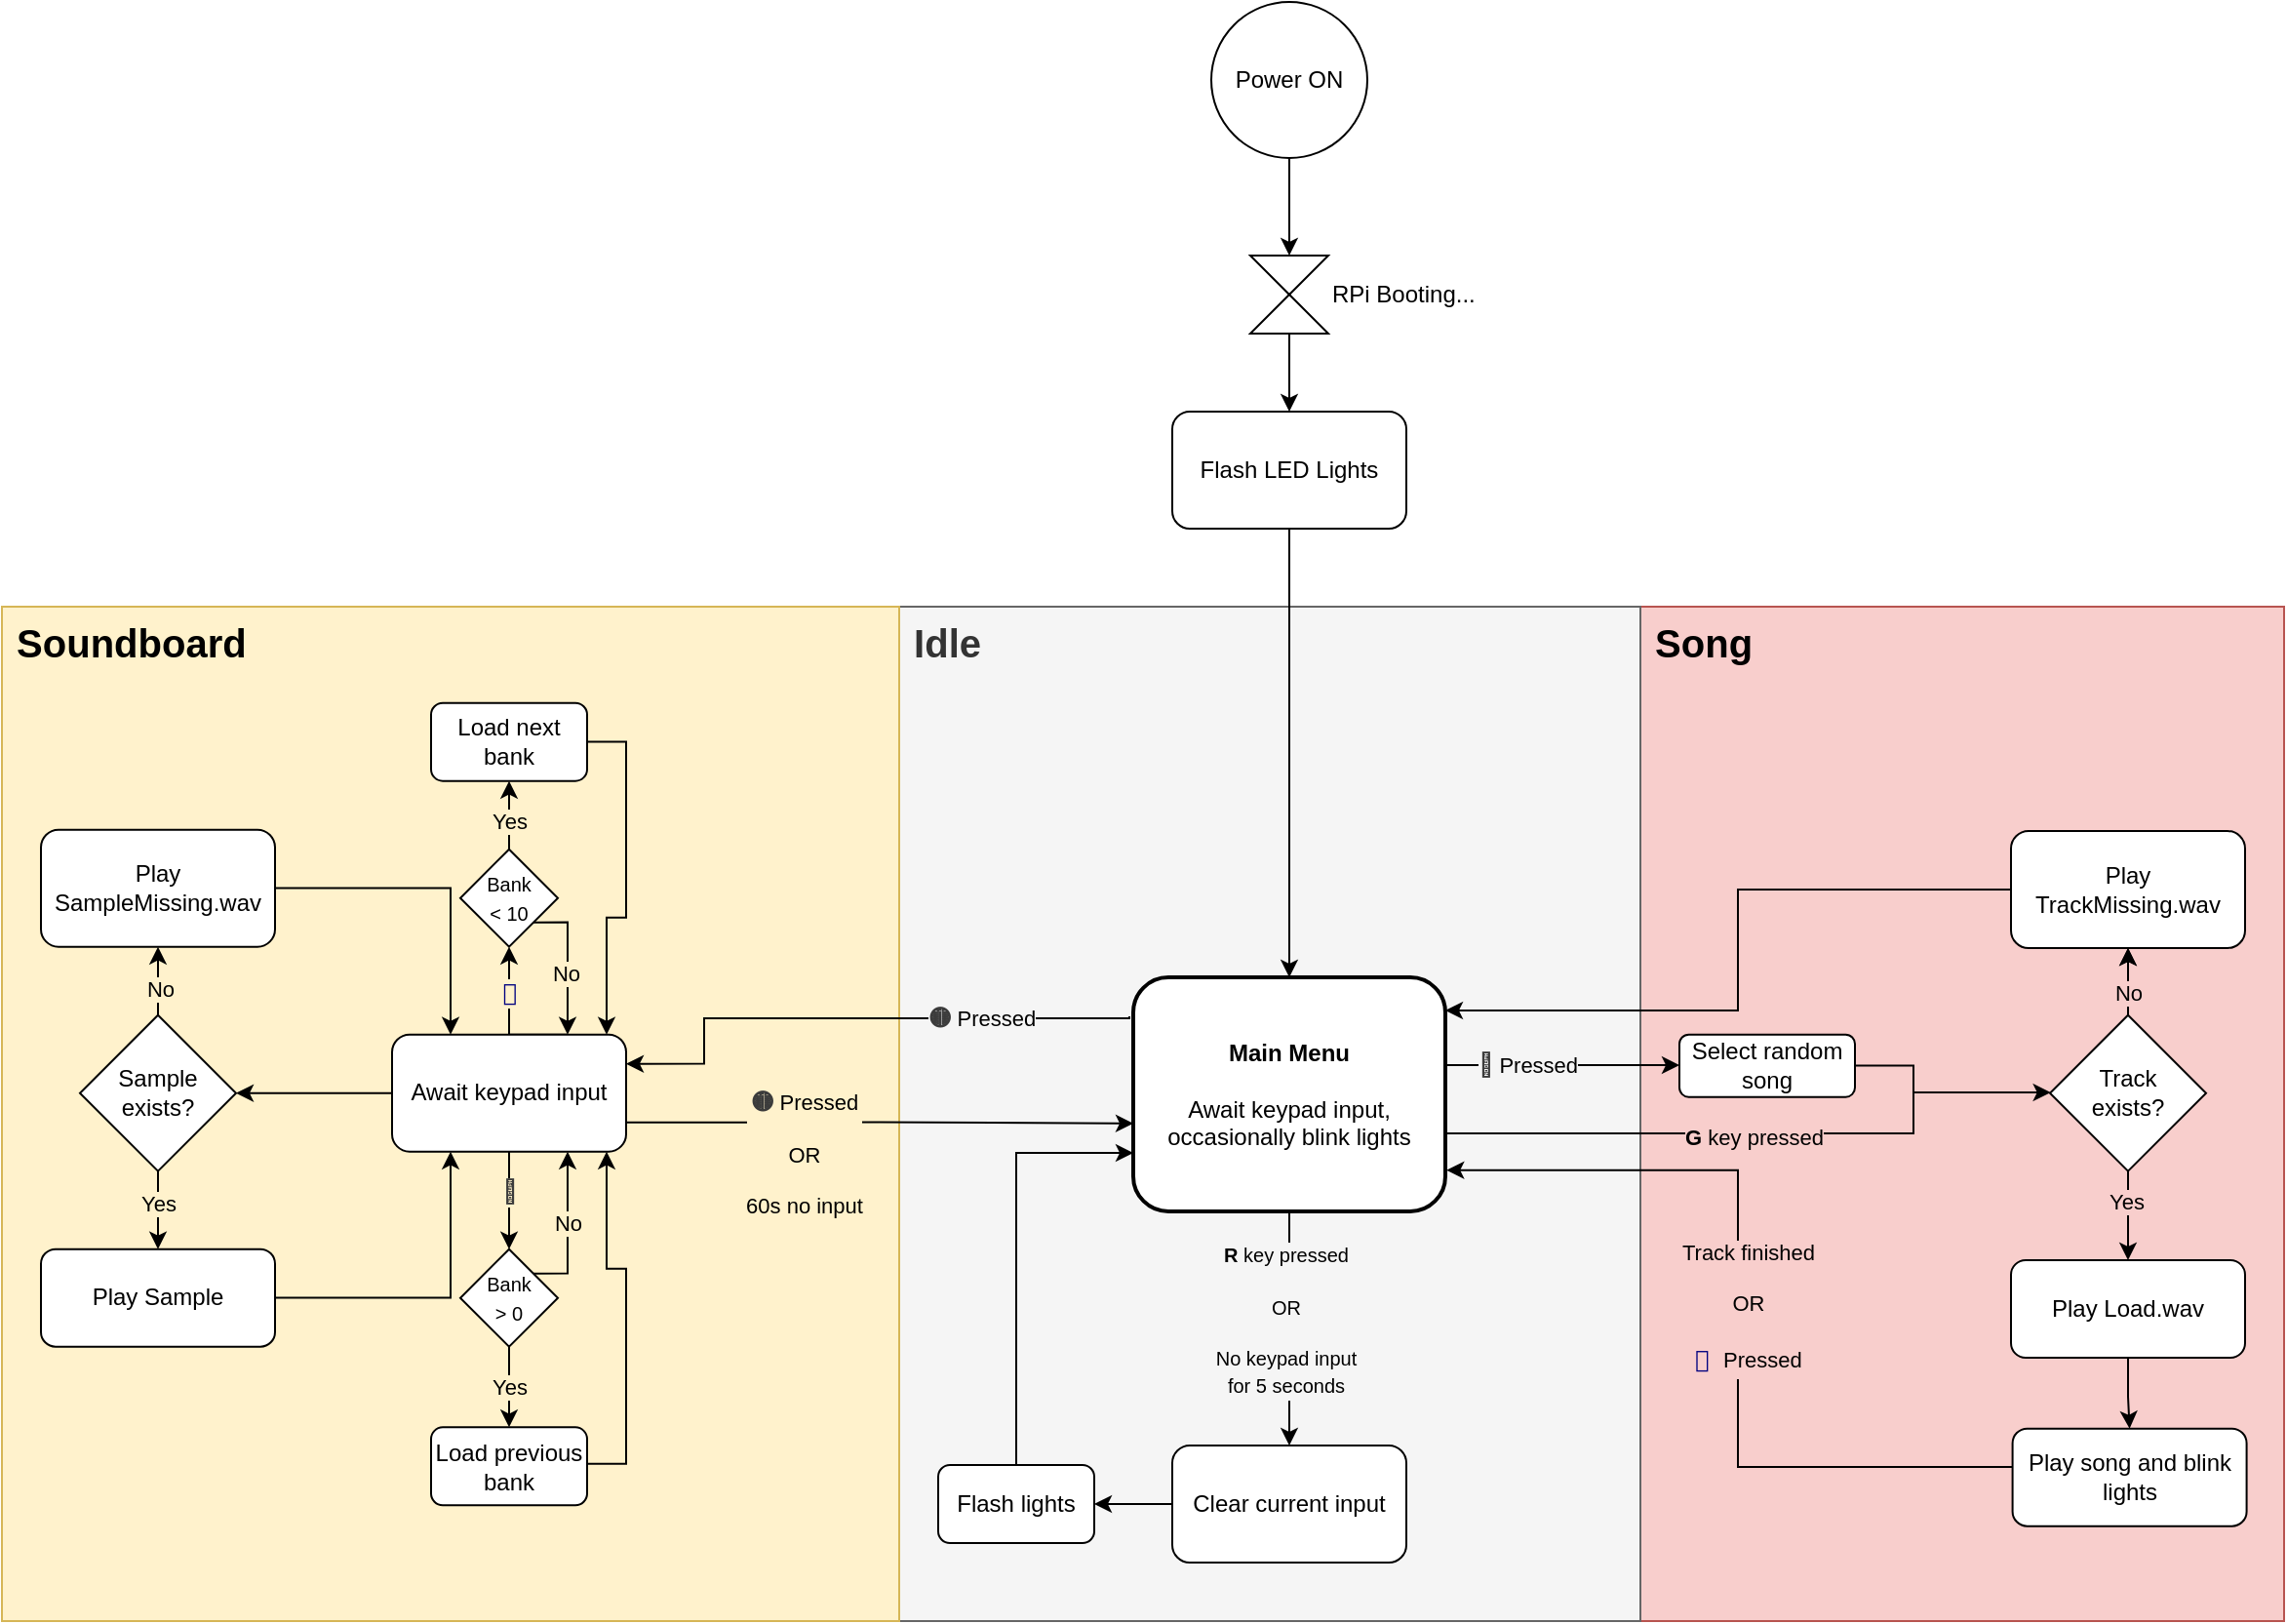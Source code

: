 <mxfile version="26.2.2">
  <diagram name="Page-1" id="W8MKzIHO_7QyPUXCPeFz">
    <mxGraphModel dx="2278" dy="1943" grid="1" gridSize="10" guides="1" tooltips="1" connect="1" arrows="1" fold="1" page="1" pageScale="1" pageWidth="850" pageHeight="1100" math="0" shadow="0">
      <root>
        <mxCell id="0" />
        <mxCell id="1" parent="0" />
        <mxCell id="YZWkK0QSVy-SKpIgM2Q_-93" value="&lt;b style=&quot;font-size: 20px;&quot;&gt;&amp;nbsp;Song&lt;/b&gt;" style="rounded=0;whiteSpace=wrap;html=1;align=left;verticalAlign=top;fillColor=#f8cecc;strokeColor=#b85450;movable=0;resizable=0;rotatable=0;deletable=0;editable=0;locked=1;connectable=0;" parent="1" vertex="1">
          <mxGeometry x="570" y="280" width="330" height="520" as="geometry" />
        </mxCell>
        <mxCell id="YZWkK0QSVy-SKpIgM2Q_-92" value="&lt;b style=&quot;font-size: 20px;&quot;&gt;&amp;nbsp;Idle&lt;/b&gt;" style="rounded=0;whiteSpace=wrap;html=1;align=left;verticalAlign=top;fillColor=#f5f5f5;fontColor=#333333;strokeColor=#666666;movable=0;resizable=0;rotatable=0;deletable=0;editable=0;locked=1;connectable=0;" parent="1" vertex="1">
          <mxGeometry x="190" y="280" width="380" height="520" as="geometry" />
        </mxCell>
        <mxCell id="YZWkK0QSVy-SKpIgM2Q_-91" value="&lt;font style=&quot;font-size: 20px;&quot;&gt;&lt;b style=&quot;&quot;&gt;&amp;nbsp;Soundboard&lt;/b&gt;&lt;/font&gt;" style="rounded=0;whiteSpace=wrap;html=1;align=left;verticalAlign=top;fillColor=#fff2cc;strokeColor=#d6b656;movable=0;resizable=0;rotatable=0;deletable=0;editable=0;locked=1;connectable=0;" parent="1" vertex="1">
          <mxGeometry x="-270" y="280" width="460" height="520" as="geometry" />
        </mxCell>
        <mxCell id="YZWkK0QSVy-SKpIgM2Q_-5" style="edgeStyle=orthogonalEdgeStyle;rounded=0;orthogonalLoop=1;jettySize=auto;html=1;exitX=0.5;exitY=1;exitDx=0;exitDy=0;movable=1;resizable=1;rotatable=1;deletable=1;editable=1;locked=0;connectable=1;" parent="1" source="YZWkK0QSVy-SKpIgM2Q_-1" target="YZWkK0QSVy-SKpIgM2Q_-4" edge="1">
          <mxGeometry relative="1" as="geometry" />
        </mxCell>
        <mxCell id="YZWkK0QSVy-SKpIgM2Q_-1" value="Power ON" style="ellipse;whiteSpace=wrap;html=1;aspect=fixed;movable=1;resizable=1;rotatable=1;deletable=1;editable=1;locked=0;connectable=1;" parent="1" vertex="1">
          <mxGeometry x="350" y="-30" width="80" height="80" as="geometry" />
        </mxCell>
        <mxCell id="YZWkK0QSVy-SKpIgM2Q_-14" style="edgeStyle=orthogonalEdgeStyle;rounded=0;orthogonalLoop=1;jettySize=auto;html=1;exitX=0.5;exitY=1;exitDx=0;exitDy=0;entryX=0.5;entryY=0;entryDx=0;entryDy=0;movable=1;resizable=1;rotatable=1;deletable=1;editable=1;locked=0;connectable=1;" parent="1" source="YZWkK0QSVy-SKpIgM2Q_-2" target="YZWkK0QSVy-SKpIgM2Q_-9" edge="1">
          <mxGeometry relative="1" as="geometry" />
        </mxCell>
        <mxCell id="YZWkK0QSVy-SKpIgM2Q_-20" value="&lt;font style=&quot;font-size: 10px;&quot;&gt;&lt;b&gt;R&lt;/b&gt;&amp;nbsp;key pressed&lt;br&gt;&lt;br&gt;OR&lt;br&gt;&lt;br&gt;No keypad input&lt;/font&gt;&lt;div style=&quot;font-size: 12px;&quot;&gt;&lt;font style=&quot;font-size: 10px;&quot;&gt;for 5 seconds&lt;/font&gt;&lt;/div&gt;" style="edgeLabel;html=1;align=center;verticalAlign=middle;resizable=1;points=[];movable=1;rotatable=1;deletable=1;editable=1;locked=0;connectable=1;labelBackgroundColor=#F5F5F5;" parent="YZWkK0QSVy-SKpIgM2Q_-14" vertex="1" connectable="0">
          <mxGeometry x="-0.066" y="-2" relative="1" as="geometry">
            <mxPoint as="offset" />
          </mxGeometry>
        </mxCell>
        <mxCell id="YZWkK0QSVy-SKpIgM2Q_-27" style="edgeStyle=orthogonalEdgeStyle;rounded=0;orthogonalLoop=1;jettySize=auto;html=1;movable=1;resizable=1;rotatable=1;deletable=1;editable=1;locked=0;connectable=1;" parent="1" source="YZWkK0QSVy-SKpIgM2Q_-2" target="YZWkK0QSVy-SKpIgM2Q_-26" edge="1">
          <mxGeometry relative="1" as="geometry">
            <Array as="points">
              <mxPoint x="710" y="550" />
              <mxPoint x="710" y="529" />
            </Array>
          </mxGeometry>
        </mxCell>
        <mxCell id="YZWkK0QSVy-SKpIgM2Q_-29" value="&lt;b&gt;G&lt;/b&gt;&amp;nbsp;key pressed" style="edgeLabel;html=1;align=center;verticalAlign=middle;resizable=1;points=[];movable=1;rotatable=1;deletable=1;editable=1;locked=0;connectable=1;labelBackgroundColor=#F8CECC;" parent="YZWkK0QSVy-SKpIgM2Q_-27" vertex="1" connectable="0">
          <mxGeometry x="-0.049" y="-2" relative="1" as="geometry">
            <mxPoint as="offset" />
          </mxGeometry>
        </mxCell>
        <mxCell id="YZWkK0QSVy-SKpIgM2Q_-72" style="edgeStyle=orthogonalEdgeStyle;rounded=0;orthogonalLoop=1;jettySize=auto;html=1;entryX=1;entryY=0.25;entryDx=0;entryDy=0;movable=1;resizable=1;rotatable=1;deletable=1;editable=1;locked=0;connectable=1;" parent="1" target="YZWkK0QSVy-SKpIgM2Q_-42" edge="1">
          <mxGeometry relative="1" as="geometry">
            <mxPoint x="308" y="490" as="sourcePoint" />
            <mxPoint x="100" y="490" as="targetPoint" />
            <Array as="points">
              <mxPoint x="308" y="491" />
              <mxPoint x="90" y="491" />
              <mxPoint x="90" y="514" />
            </Array>
          </mxGeometry>
        </mxCell>
        <mxCell id="YZWkK0QSVy-SKpIgM2Q_-74" value="&lt;strong style=&quot;color: rgb(59, 59, 59); font-family: -apple-system, BlinkMacSystemFont, &amp;quot;Segoe WPC&amp;quot;, &amp;quot;Segoe UI&amp;quot;, system-ui, Ubuntu, &amp;quot;Droid Sans&amp;quot;, sans-serif; text-align: start; text-wrap-mode: wrap;&quot;&gt;&lt;font style=&quot;font-size: 12px;&quot;&gt;🟡&amp;nbsp;&lt;/font&gt;&lt;/strong&gt;Pressed" style="edgeLabel;html=1;align=center;verticalAlign=middle;resizable=1;points=[];movable=1;rotatable=1;deletable=1;editable=1;locked=0;connectable=1;labelBackgroundColor=#F5F5F5;" parent="YZWkK0QSVy-SKpIgM2Q_-72" vertex="1" connectable="0">
          <mxGeometry x="-0.21" y="1" relative="1" as="geometry">
            <mxPoint x="34" y="-1" as="offset" />
          </mxGeometry>
        </mxCell>
        <mxCell id="YZWkK0QSVy-SKpIgM2Q_-96" style="edgeStyle=orthogonalEdgeStyle;rounded=0;orthogonalLoop=1;jettySize=auto;html=1;" parent="1" source="YZWkK0QSVy-SKpIgM2Q_-2" target="YZWkK0QSVy-SKpIgM2Q_-94" edge="1">
          <mxGeometry relative="1" as="geometry">
            <Array as="points">
              <mxPoint x="480" y="515" />
              <mxPoint x="480" y="515" />
            </Array>
          </mxGeometry>
        </mxCell>
        <mxCell id="YZWkK0QSVy-SKpIgM2Q_-98" value="&lt;strong style=&quot;forced-color-adjust: none; font-size: 11px; font-style: normal; font-variant-ligatures: normal; font-variant-caps: normal; letter-spacing: normal; orphans: 2; text-indent: 0px; text-transform: none; widows: 2; word-spacing: 0px; -webkit-text-stroke-width: 0px; white-space: normal; text-decoration-thickness: initial; text-decoration-style: initial; text-decoration-color: initial; color: rgb(59, 59, 59); font-family: -apple-system, BlinkMacSystemFont, &amp;quot;Segoe WPC&amp;quot;, &amp;quot;Segoe UI&amp;quot;, system-ui, Ubuntu, &amp;quot;Droid Sans&amp;quot;, sans-serif; text-align: start;&quot;&gt;&lt;font style=&quot;forced-color-adjust: none; font-size: 12px;&quot;&gt;&lt;strong style=&quot;&quot;&gt;🔵&lt;/strong&gt;&amp;nbsp;&lt;/font&gt;&lt;/strong&gt;&lt;span style=&quot;color: rgb(0, 0, 0); font-family: Helvetica; font-size: 11px; font-style: normal; font-variant-ligatures: normal; font-variant-caps: normal; font-weight: 400; letter-spacing: normal; orphans: 2; text-align: center; text-indent: 0px; text-transform: none; widows: 2; word-spacing: 0px; -webkit-text-stroke-width: 0px; white-space: nowrap; text-decoration-thickness: initial; text-decoration-style: initial; text-decoration-color: initial; float: none; display: inline !important;&quot;&gt;Pressed&lt;/span&gt;" style="edgeLabel;html=1;align=center;verticalAlign=middle;resizable=0;points=[];labelBackgroundColor=#F5F5F5;" parent="YZWkK0QSVy-SKpIgM2Q_-96" vertex="1" connectable="0">
          <mxGeometry x="0.086" y="1" relative="1" as="geometry">
            <mxPoint x="-23" y="1" as="offset" />
          </mxGeometry>
        </mxCell>
        <mxCell id="YZWkK0QSVy-SKpIgM2Q_-2" value="&lt;b&gt;Main Menu&lt;br&gt;&lt;/b&gt;&lt;br&gt;Await keypad input,&lt;div&gt;occasionally blink lights&lt;/div&gt;" style="rounded=1;whiteSpace=wrap;html=1;movable=1;resizable=1;rotatable=1;deletable=1;editable=1;locked=0;connectable=1;strokeWidth=2;" parent="1" vertex="1">
          <mxGeometry x="310" y="470" width="160" height="120" as="geometry" />
        </mxCell>
        <mxCell id="YZWkK0QSVy-SKpIgM2Q_-7" style="edgeStyle=orthogonalEdgeStyle;rounded=0;orthogonalLoop=1;jettySize=auto;html=1;movable=1;resizable=1;rotatable=1;deletable=1;editable=1;locked=0;connectable=1;" parent="1" source="YZWkK0QSVy-SKpIgM2Q_-4" target="YZWkK0QSVy-SKpIgM2Q_-6" edge="1">
          <mxGeometry relative="1" as="geometry" />
        </mxCell>
        <mxCell id="YZWkK0QSVy-SKpIgM2Q_-4" value="" style="shape=collate;html=1;movable=1;resizable=1;rotatable=1;deletable=1;editable=1;locked=0;connectable=1;" parent="1" vertex="1">
          <mxGeometry x="370" y="100" width="40" height="40" as="geometry" />
        </mxCell>
        <mxCell id="YZWkK0QSVy-SKpIgM2Q_-8" style="edgeStyle=orthogonalEdgeStyle;rounded=0;orthogonalLoop=1;jettySize=auto;html=1;movable=1;resizable=1;rotatable=1;deletable=1;editable=1;locked=0;connectable=1;" parent="1" source="YZWkK0QSVy-SKpIgM2Q_-6" target="YZWkK0QSVy-SKpIgM2Q_-2" edge="1">
          <mxGeometry relative="1" as="geometry" />
        </mxCell>
        <mxCell id="YZWkK0QSVy-SKpIgM2Q_-6" value="Flash LED Lights" style="rounded=1;whiteSpace=wrap;html=1;movable=1;resizable=1;rotatable=1;deletable=1;editable=1;locked=0;connectable=1;" parent="1" vertex="1">
          <mxGeometry x="330" y="180" width="120" height="60" as="geometry" />
        </mxCell>
        <mxCell id="YZWkK0QSVy-SKpIgM2Q_-23" style="edgeStyle=orthogonalEdgeStyle;rounded=0;orthogonalLoop=1;jettySize=auto;html=1;movable=1;resizable=1;rotatable=1;deletable=1;editable=1;locked=0;connectable=1;" parent="1" source="YZWkK0QSVy-SKpIgM2Q_-9" target="YZWkK0QSVy-SKpIgM2Q_-22" edge="1">
          <mxGeometry relative="1" as="geometry" />
        </mxCell>
        <mxCell id="YZWkK0QSVy-SKpIgM2Q_-9" value="Clear current input" style="rounded=1;whiteSpace=wrap;html=1;movable=1;resizable=1;rotatable=1;deletable=1;editable=1;locked=0;connectable=1;" parent="1" vertex="1">
          <mxGeometry x="330" y="710" width="120" height="60" as="geometry" />
        </mxCell>
        <mxCell id="YZWkK0QSVy-SKpIgM2Q_-24" style="edgeStyle=orthogonalEdgeStyle;rounded=0;orthogonalLoop=1;jettySize=auto;html=1;entryX=0;entryY=0.75;entryDx=0;entryDy=0;exitX=0.5;exitY=0;exitDx=0;exitDy=0;curved=0;movable=1;resizable=1;rotatable=1;deletable=1;editable=1;locked=0;connectable=1;" parent="1" source="YZWkK0QSVy-SKpIgM2Q_-22" target="YZWkK0QSVy-SKpIgM2Q_-2" edge="1">
          <mxGeometry relative="1" as="geometry">
            <Array as="points">
              <mxPoint x="250" y="560" />
            </Array>
          </mxGeometry>
        </mxCell>
        <mxCell id="YZWkK0QSVy-SKpIgM2Q_-22" value="Flash lights" style="rounded=1;whiteSpace=wrap;html=1;movable=1;resizable=1;rotatable=1;deletable=1;editable=1;locked=0;connectable=1;" parent="1" vertex="1">
          <mxGeometry x="210" y="720" width="80" height="40" as="geometry" />
        </mxCell>
        <mxCell id="YZWkK0QSVy-SKpIgM2Q_-30" style="edgeStyle=orthogonalEdgeStyle;rounded=0;orthogonalLoop=1;jettySize=auto;html=1;entryX=0.5;entryY=1;entryDx=0;entryDy=0;movable=1;resizable=1;rotatable=1;deletable=1;editable=1;locked=0;connectable=1;" parent="1" source="YZWkK0QSVy-SKpIgM2Q_-26" target="YZWkK0QSVy-SKpIgM2Q_-28" edge="1">
          <mxGeometry relative="1" as="geometry" />
        </mxCell>
        <mxCell id="YZWkK0QSVy-SKpIgM2Q_-33" style="edgeStyle=orthogonalEdgeStyle;rounded=0;orthogonalLoop=1;jettySize=auto;html=1;exitX=0.5;exitY=1;exitDx=0;exitDy=0;movable=1;resizable=1;rotatable=1;deletable=1;editable=1;locked=0;connectable=1;" parent="1" source="YZWkK0QSVy-SKpIgM2Q_-26" target="YZWkK0QSVy-SKpIgM2Q_-32" edge="1">
          <mxGeometry relative="1" as="geometry" />
        </mxCell>
        <mxCell id="YZWkK0QSVy-SKpIgM2Q_-35" value="Yes" style="edgeLabel;html=1;align=center;verticalAlign=middle;resizable=1;points=[];movable=1;rotatable=1;deletable=1;editable=1;locked=0;connectable=1;labelBackgroundColor=#F8CECC;" parent="YZWkK0QSVy-SKpIgM2Q_-33" vertex="1" connectable="0">
          <mxGeometry x="-0.617" relative="1" as="geometry">
            <mxPoint x="-1" y="7" as="offset" />
          </mxGeometry>
        </mxCell>
        <mxCell id="YZWkK0QSVy-SKpIgM2Q_-41" value="" style="edgeStyle=orthogonalEdgeStyle;rounded=0;orthogonalLoop=1;jettySize=auto;html=1;movable=1;resizable=1;rotatable=1;deletable=1;editable=1;locked=0;connectable=1;" parent="1" source="YZWkK0QSVy-SKpIgM2Q_-26" target="YZWkK0QSVy-SKpIgM2Q_-28" edge="1">
          <mxGeometry relative="1" as="geometry">
            <Array as="points">
              <mxPoint x="820" y="485" />
              <mxPoint x="820" y="485" />
            </Array>
          </mxGeometry>
        </mxCell>
        <mxCell id="YZWkK0QSVy-SKpIgM2Q_-88" value="No" style="edgeLabel;html=1;align=center;verticalAlign=middle;resizable=1;points=[];movable=1;rotatable=1;deletable=1;editable=1;locked=0;connectable=1;labelBackgroundColor=#F8CECC;" parent="YZWkK0QSVy-SKpIgM2Q_-41" vertex="1" connectable="0">
          <mxGeometry x="-0.29" relative="1" as="geometry">
            <mxPoint as="offset" />
          </mxGeometry>
        </mxCell>
        <mxCell id="YZWkK0QSVy-SKpIgM2Q_-26" value="Track&lt;br&gt;exists?" style="rhombus;whiteSpace=wrap;html=1;movable=1;resizable=1;rotatable=1;deletable=1;editable=1;locked=0;connectable=1;" parent="1" vertex="1">
          <mxGeometry x="780" y="489.34" width="80" height="80" as="geometry" />
        </mxCell>
        <mxCell id="YZWkK0QSVy-SKpIgM2Q_-31" style="edgeStyle=orthogonalEdgeStyle;rounded=0;orthogonalLoop=1;jettySize=auto;html=1;exitX=0;exitY=0.5;exitDx=0;exitDy=0;movable=1;resizable=1;rotatable=1;deletable=1;editable=1;locked=0;connectable=1;entryX=1;entryY=0.138;entryDx=0;entryDy=0;entryPerimeter=0;" parent="1" source="YZWkK0QSVy-SKpIgM2Q_-28" target="YZWkK0QSVy-SKpIgM2Q_-2" edge="1">
          <mxGeometry relative="1" as="geometry">
            <Array as="points">
              <mxPoint x="620" y="425" />
              <mxPoint x="620" y="487" />
              <mxPoint x="470" y="487" />
            </Array>
          </mxGeometry>
        </mxCell>
        <mxCell id="YZWkK0QSVy-SKpIgM2Q_-28" value="Play TrackMissing.wav" style="rounded=1;whiteSpace=wrap;html=1;movable=1;resizable=1;rotatable=1;deletable=1;editable=1;locked=0;connectable=1;" parent="1" vertex="1">
          <mxGeometry x="760" y="395" width="120" height="60" as="geometry" />
        </mxCell>
        <mxCell id="YZWkK0QSVy-SKpIgM2Q_-38" style="edgeStyle=orthogonalEdgeStyle;rounded=0;orthogonalLoop=1;jettySize=auto;html=1;movable=1;resizable=1;rotatable=1;deletable=1;editable=1;locked=0;connectable=1;" parent="1" source="YZWkK0QSVy-SKpIgM2Q_-32" target="YZWkK0QSVy-SKpIgM2Q_-37" edge="1">
          <mxGeometry relative="1" as="geometry" />
        </mxCell>
        <mxCell id="YZWkK0QSVy-SKpIgM2Q_-32" value="Play Load.wav" style="rounded=1;whiteSpace=wrap;html=1;movable=1;resizable=1;rotatable=1;deletable=1;editable=1;locked=0;connectable=1;" parent="1" vertex="1">
          <mxGeometry x="760" y="615" width="120" height="50" as="geometry" />
        </mxCell>
        <mxCell id="YZWkK0QSVy-SKpIgM2Q_-37" value="Play song and blink lights" style="rounded=1;whiteSpace=wrap;html=1;movable=1;resizable=1;rotatable=1;deletable=1;editable=1;locked=0;connectable=1;" parent="1" vertex="1">
          <mxGeometry x="760.8" y="701.32" width="120" height="50" as="geometry" />
        </mxCell>
        <mxCell id="YZWkK0QSVy-SKpIgM2Q_-39" style="edgeStyle=orthogonalEdgeStyle;rounded=0;orthogonalLoop=1;jettySize=auto;html=1;entryX=1.004;entryY=0.824;entryDx=0;entryDy=0;entryPerimeter=0;movable=1;resizable=1;rotatable=1;deletable=1;editable=1;locked=0;connectable=1;" parent="1" source="YZWkK0QSVy-SKpIgM2Q_-37" target="YZWkK0QSVy-SKpIgM2Q_-2" edge="1">
          <mxGeometry relative="1" as="geometry">
            <mxPoint x="470.0" y="550.0" as="targetPoint" />
            <Array as="points">
              <mxPoint x="620" y="721" />
              <mxPoint x="620" y="569" />
            </Array>
          </mxGeometry>
        </mxCell>
        <mxCell id="YZWkK0QSVy-SKpIgM2Q_-40" value="Track finished&lt;br&gt;&lt;br&gt;OR&lt;br&gt;&lt;br&gt;&lt;div style=&quot;color: rgb(59, 59, 59); font-family: &amp;quot;Droid Sans Mono&amp;quot;, &amp;quot;monospace&amp;quot;, monospace; line-height: 19px; white-space-collapse: preserve;&quot;&gt;&lt;span style=&quot;color: rgb(0, 0, 128); font-weight: bold;&quot;&gt;&lt;font style=&quot;font-size: 12px;&quot;&gt;🔴 &lt;/font&gt;&lt;/span&gt;&lt;span style=&quot;font-size: 11px; color: light-dark(rgb(0, 0, 0), rgb(255, 255, 255)); font-family: Helvetica; white-space-collapse: collapse;&quot;&gt;Pressed&lt;/span&gt;&lt;/div&gt;" style="edgeLabel;html=1;align=center;verticalAlign=middle;resizable=1;points=[];labelBackgroundColor=#F8CECC;movable=1;rotatable=1;deletable=1;editable=1;locked=0;connectable=1;" parent="YZWkK0QSVy-SKpIgM2Q_-39" vertex="1" connectable="0">
          <mxGeometry x="-0.541" y="1" relative="1" as="geometry">
            <mxPoint x="-35" y="-82" as="offset" />
          </mxGeometry>
        </mxCell>
        <mxCell id="YZWkK0QSVy-SKpIgM2Q_-50" style="edgeStyle=orthogonalEdgeStyle;rounded=0;orthogonalLoop=1;jettySize=auto;html=1;exitX=0;exitY=0.5;exitDx=0;exitDy=0;movable=1;resizable=1;rotatable=1;deletable=1;editable=1;locked=0;connectable=1;" parent="1" source="YZWkK0QSVy-SKpIgM2Q_-42" target="YZWkK0QSVy-SKpIgM2Q_-47" edge="1">
          <mxGeometry relative="1" as="geometry" />
        </mxCell>
        <mxCell id="YZWkK0QSVy-SKpIgM2Q_-61" style="edgeStyle=orthogonalEdgeStyle;rounded=0;orthogonalLoop=1;jettySize=auto;html=1;exitX=0.75;exitY=0;exitDx=0;exitDy=0;entryX=0.5;entryY=1;entryDx=0;entryDy=0;movable=1;resizable=1;rotatable=1;deletable=1;editable=1;locked=0;connectable=1;" parent="1" source="YZWkK0QSVy-SKpIgM2Q_-42" target="YZWkK0QSVy-SKpIgM2Q_-57" edge="1">
          <mxGeometry relative="1" as="geometry">
            <Array as="points">
              <mxPoint x="-10" y="499.34" />
            </Array>
          </mxGeometry>
        </mxCell>
        <mxCell id="YZWkK0QSVy-SKpIgM2Q_-77" value="&lt;span style=&quot;color: rgb(0, 0, 128); font-family: &amp;quot;Droid Sans Mono&amp;quot;, &amp;quot;monospace&amp;quot;, monospace; font-size: 12px; font-weight: 700; white-space-collapse: preserve;&quot;&gt;🔴&lt;/span&gt;" style="edgeLabel;html=1;align=center;verticalAlign=middle;resizable=1;points=[];movable=1;rotatable=1;deletable=1;editable=1;locked=0;connectable=1;labelBackgroundColor=#FFF2CC;" parent="YZWkK0QSVy-SKpIgM2Q_-61" vertex="1" connectable="0">
          <mxGeometry x="0.373" relative="1" as="geometry">
            <mxPoint as="offset" />
          </mxGeometry>
        </mxCell>
        <mxCell id="YZWkK0QSVy-SKpIgM2Q_-66" style="edgeStyle=orthogonalEdgeStyle;rounded=0;orthogonalLoop=1;jettySize=auto;html=1;movable=1;resizable=1;rotatable=1;deletable=1;editable=1;locked=0;connectable=1;" parent="1" source="YZWkK0QSVy-SKpIgM2Q_-42" target="YZWkK0QSVy-SKpIgM2Q_-65" edge="1">
          <mxGeometry relative="1" as="geometry" />
        </mxCell>
        <mxCell id="YZWkK0QSVy-SKpIgM2Q_-78" value="&lt;strong style=&quot;color: rgb(59, 59, 59); font-family: -apple-system, BlinkMacSystemFont, &amp;quot;Segoe WPC&amp;quot;, &amp;quot;Segoe UI&amp;quot;, system-ui, Ubuntu, &amp;quot;Droid Sans&amp;quot;, sans-serif; text-align: start; text-wrap-mode: wrap;&quot;&gt;&lt;font style=&quot;font-size: 12px;&quot;&gt;🔵&lt;/font&gt;&lt;/strong&gt;" style="edgeLabel;html=1;align=center;verticalAlign=middle;resizable=1;points=[];movable=1;rotatable=1;deletable=1;editable=1;locked=0;connectable=1;labelBackgroundColor=#FFF2CC;" parent="YZWkK0QSVy-SKpIgM2Q_-66" vertex="1" connectable="0">
          <mxGeometry x="-0.488" y="-1" relative="1" as="geometry">
            <mxPoint x="1" y="7" as="offset" />
          </mxGeometry>
        </mxCell>
        <mxCell id="YZWkK0QSVy-SKpIgM2Q_-42" value="Await keypad input" style="rounded=1;whiteSpace=wrap;html=1;movable=1;resizable=1;rotatable=1;deletable=1;editable=1;locked=0;connectable=1;" parent="1" vertex="1">
          <mxGeometry x="-70" y="499.34" width="120" height="60" as="geometry" />
        </mxCell>
        <mxCell id="YZWkK0QSVy-SKpIgM2Q_-53" style="edgeStyle=orthogonalEdgeStyle;rounded=0;orthogonalLoop=1;jettySize=auto;html=1;movable=1;resizable=1;rotatable=1;deletable=1;editable=1;locked=0;connectable=1;" parent="1" source="YZWkK0QSVy-SKpIgM2Q_-47" target="YZWkK0QSVy-SKpIgM2Q_-48" edge="1">
          <mxGeometry relative="1" as="geometry" />
        </mxCell>
        <mxCell id="YZWkK0QSVy-SKpIgM2Q_-86" value="&lt;span&gt;No&lt;/span&gt;" style="edgeLabel;html=1;align=center;verticalAlign=middle;resizable=1;points=[];movable=1;rotatable=1;deletable=1;editable=1;locked=0;connectable=1;labelBackgroundColor=#FFF2CC;" parent="YZWkK0QSVy-SKpIgM2Q_-53" vertex="1" connectable="0">
          <mxGeometry x="-0.407" y="-1" relative="1" as="geometry">
            <mxPoint as="offset" />
          </mxGeometry>
        </mxCell>
        <mxCell id="YZWkK0QSVy-SKpIgM2Q_-54" style="edgeStyle=orthogonalEdgeStyle;rounded=0;orthogonalLoop=1;jettySize=auto;html=1;movable=1;resizable=1;rotatable=1;deletable=1;editable=1;locked=0;connectable=1;" parent="1" source="YZWkK0QSVy-SKpIgM2Q_-47" target="YZWkK0QSVy-SKpIgM2Q_-49" edge="1">
          <mxGeometry relative="1" as="geometry" />
        </mxCell>
        <mxCell id="YZWkK0QSVy-SKpIgM2Q_-87" value="Yes" style="edgeLabel;html=1;align=center;verticalAlign=middle;resizable=1;points=[];movable=1;rotatable=1;deletable=1;editable=1;locked=0;connectable=1;labelBackgroundColor=#FFF2CC;" parent="YZWkK0QSVy-SKpIgM2Q_-54" vertex="1" connectable="0">
          <mxGeometry x="-0.2" relative="1" as="geometry">
            <mxPoint as="offset" />
          </mxGeometry>
        </mxCell>
        <mxCell id="YZWkK0QSVy-SKpIgM2Q_-47" value="Sample&lt;br&gt;exists?" style="rhombus;whiteSpace=wrap;html=1;movable=1;resizable=1;rotatable=1;deletable=1;editable=1;locked=0;connectable=1;" parent="1" vertex="1">
          <mxGeometry x="-230" y="489.34" width="80" height="80" as="geometry" />
        </mxCell>
        <mxCell id="YZWkK0QSVy-SKpIgM2Q_-52" style="edgeStyle=orthogonalEdgeStyle;rounded=0;orthogonalLoop=1;jettySize=auto;html=1;movable=1;resizable=1;rotatable=1;deletable=1;editable=1;locked=0;connectable=1;" parent="1" source="YZWkK0QSVy-SKpIgM2Q_-48" target="YZWkK0QSVy-SKpIgM2Q_-42" edge="1">
          <mxGeometry relative="1" as="geometry">
            <Array as="points">
              <mxPoint x="-40" y="424.34" />
            </Array>
          </mxGeometry>
        </mxCell>
        <mxCell id="YZWkK0QSVy-SKpIgM2Q_-48" value="Play SampleMissing.wav" style="rounded=1;whiteSpace=wrap;html=1;movable=1;resizable=1;rotatable=1;deletable=1;editable=1;locked=0;connectable=1;" parent="1" vertex="1">
          <mxGeometry x="-250" y="394.34" width="120" height="60" as="geometry" />
        </mxCell>
        <mxCell id="YZWkK0QSVy-SKpIgM2Q_-55" style="edgeStyle=orthogonalEdgeStyle;rounded=0;orthogonalLoop=1;jettySize=auto;html=1;movable=1;resizable=1;rotatable=1;deletable=1;editable=1;locked=0;connectable=1;" parent="1" source="YZWkK0QSVy-SKpIgM2Q_-49" target="YZWkK0QSVy-SKpIgM2Q_-42" edge="1">
          <mxGeometry relative="1" as="geometry">
            <Array as="points">
              <mxPoint x="-40" y="634.34" />
            </Array>
          </mxGeometry>
        </mxCell>
        <mxCell id="YZWkK0QSVy-SKpIgM2Q_-49" value="Play Sample" style="rounded=1;whiteSpace=wrap;html=1;movable=1;resizable=1;rotatable=1;deletable=1;editable=1;locked=0;connectable=1;" parent="1" vertex="1">
          <mxGeometry x="-250" y="609.34" width="120" height="50" as="geometry" />
        </mxCell>
        <mxCell id="YZWkK0QSVy-SKpIgM2Q_-64" style="edgeStyle=orthogonalEdgeStyle;rounded=0;orthogonalLoop=1;jettySize=auto;html=1;movable=1;resizable=1;rotatable=1;deletable=1;editable=1;locked=0;connectable=1;" parent="1" source="YZWkK0QSVy-SKpIgM2Q_-56" edge="1">
          <mxGeometry relative="1" as="geometry">
            <mxPoint x="40" y="499.34" as="targetPoint" />
            <Array as="points">
              <mxPoint x="50" y="349.34" />
              <mxPoint x="50" y="439.34" />
              <mxPoint x="40" y="439.34" />
            </Array>
          </mxGeometry>
        </mxCell>
        <mxCell id="YZWkK0QSVy-SKpIgM2Q_-56" value="Load next bank" style="rounded=1;whiteSpace=wrap;html=1;movable=1;resizable=1;rotatable=1;deletable=1;editable=1;locked=0;connectable=1;" parent="1" vertex="1">
          <mxGeometry x="-50" y="329.34" width="80" height="40" as="geometry" />
        </mxCell>
        <mxCell id="YZWkK0QSVy-SKpIgM2Q_-63" style="edgeStyle=orthogonalEdgeStyle;rounded=0;orthogonalLoop=1;jettySize=auto;html=1;movable=1;resizable=1;rotatable=1;deletable=1;editable=1;locked=0;connectable=1;" parent="1" source="YZWkK0QSVy-SKpIgM2Q_-57" target="YZWkK0QSVy-SKpIgM2Q_-56" edge="1">
          <mxGeometry relative="1" as="geometry" />
        </mxCell>
        <mxCell id="YZWkK0QSVy-SKpIgM2Q_-85" value="Yes" style="edgeLabel;html=1;align=center;verticalAlign=middle;resizable=1;points=[];movable=1;rotatable=1;deletable=1;editable=1;locked=0;connectable=1;labelBackgroundColor=#FFF2CC;" parent="YZWkK0QSVy-SKpIgM2Q_-63" vertex="1" connectable="0">
          <mxGeometry x="0.111" relative="1" as="geometry">
            <mxPoint as="offset" />
          </mxGeometry>
        </mxCell>
        <mxCell id="YZWkK0QSVy-SKpIgM2Q_-57" value="&lt;font style=&quot;font-size: 10px;&quot;&gt;Bank &lt;br&gt;&amp;lt; 10&lt;/font&gt;" style="rhombus;whiteSpace=wrap;html=1;movable=1;resizable=1;rotatable=1;deletable=1;editable=1;locked=0;connectable=1;" parent="1" vertex="1">
          <mxGeometry x="-35" y="404.34" width="50" height="50" as="geometry" />
        </mxCell>
        <mxCell id="YZWkK0QSVy-SKpIgM2Q_-62" style="edgeStyle=orthogonalEdgeStyle;rounded=0;orthogonalLoop=1;jettySize=auto;html=1;exitX=1;exitY=1;exitDx=0;exitDy=0;movable=1;resizable=1;rotatable=1;deletable=1;editable=1;locked=0;connectable=1;" parent="1" source="YZWkK0QSVy-SKpIgM2Q_-57" edge="1">
          <mxGeometry relative="1" as="geometry">
            <mxPoint x="20" y="499.34" as="targetPoint" />
            <Array as="points">
              <mxPoint x="20" y="442.34" />
            </Array>
          </mxGeometry>
        </mxCell>
        <mxCell id="YZWkK0QSVy-SKpIgM2Q_-83" value="No" style="edgeLabel;html=1;align=center;verticalAlign=middle;resizable=1;points=[];movable=1;rotatable=1;deletable=1;editable=1;locked=0;connectable=1;labelBackgroundColor=#FFF2CC;" parent="YZWkK0QSVy-SKpIgM2Q_-62" vertex="1" connectable="0">
          <mxGeometry x="0.145" y="-1" relative="1" as="geometry">
            <mxPoint as="offset" />
          </mxGeometry>
        </mxCell>
        <mxCell id="YZWkK0QSVy-SKpIgM2Q_-68" style="edgeStyle=orthogonalEdgeStyle;rounded=0;orthogonalLoop=1;jettySize=auto;html=1;movable=1;resizable=1;rotatable=1;deletable=1;editable=1;locked=0;connectable=1;" parent="1" source="YZWkK0QSVy-SKpIgM2Q_-65" target="YZWkK0QSVy-SKpIgM2Q_-67" edge="1">
          <mxGeometry relative="1" as="geometry" />
        </mxCell>
        <mxCell id="YZWkK0QSVy-SKpIgM2Q_-84" value="Yes" style="edgeLabel;html=1;align=center;verticalAlign=middle;resizable=1;points=[];movable=1;rotatable=1;deletable=1;editable=1;locked=0;connectable=1;labelBackgroundColor=#FFF2CC;" parent="YZWkK0QSVy-SKpIgM2Q_-68" vertex="1" connectable="0">
          <mxGeometry x="-0.527" relative="1" as="geometry">
            <mxPoint y="10" as="offset" />
          </mxGeometry>
        </mxCell>
        <mxCell id="YZWkK0QSVy-SKpIgM2Q_-81" style="edgeStyle=orthogonalEdgeStyle;rounded=0;orthogonalLoop=1;jettySize=auto;html=1;exitX=1;exitY=0;exitDx=0;exitDy=0;entryX=0.75;entryY=1;entryDx=0;entryDy=0;movable=1;resizable=1;rotatable=1;deletable=1;editable=1;locked=0;connectable=1;" parent="1" source="YZWkK0QSVy-SKpIgM2Q_-65" target="YZWkK0QSVy-SKpIgM2Q_-42" edge="1">
          <mxGeometry relative="1" as="geometry">
            <Array as="points">
              <mxPoint x="20" y="622.34" />
            </Array>
          </mxGeometry>
        </mxCell>
        <mxCell id="YZWkK0QSVy-SKpIgM2Q_-82" value="No" style="edgeLabel;html=1;align=center;verticalAlign=middle;resizable=1;points=[];movable=1;rotatable=1;deletable=1;editable=1;locked=0;connectable=1;labelBackgroundColor=#FFF2CC;" parent="YZWkK0QSVy-SKpIgM2Q_-81" vertex="1" connectable="0">
          <mxGeometry x="0.095" relative="1" as="geometry">
            <mxPoint as="offset" />
          </mxGeometry>
        </mxCell>
        <mxCell id="YZWkK0QSVy-SKpIgM2Q_-65" value="&lt;font style=&quot;font-size: 10px;&quot;&gt;Bank &lt;br&gt;&amp;gt; 0&lt;/font&gt;" style="rhombus;whiteSpace=wrap;html=1;movable=1;resizable=1;rotatable=1;deletable=1;editable=1;locked=0;connectable=1;" parent="1" vertex="1">
          <mxGeometry x="-35" y="609.34" width="50" height="50" as="geometry" />
        </mxCell>
        <mxCell id="YZWkK0QSVy-SKpIgM2Q_-69" style="edgeStyle=orthogonalEdgeStyle;rounded=0;orthogonalLoop=1;jettySize=auto;html=1;movable=1;resizable=1;rotatable=1;deletable=1;editable=1;locked=0;connectable=1;" parent="1" source="YZWkK0QSVy-SKpIgM2Q_-67" edge="1">
          <mxGeometry relative="1" as="geometry">
            <mxPoint x="40" y="559.34" as="targetPoint" />
            <Array as="points">
              <mxPoint x="50" y="719.34" />
              <mxPoint x="50" y="619.34" />
              <mxPoint x="40" y="619.34" />
            </Array>
          </mxGeometry>
        </mxCell>
        <mxCell id="YZWkK0QSVy-SKpIgM2Q_-67" value="Load previous bank" style="rounded=1;whiteSpace=wrap;html=1;movable=1;resizable=1;rotatable=1;deletable=1;editable=1;locked=0;connectable=1;" parent="1" vertex="1">
          <mxGeometry x="-50" y="700.66" width="80" height="40" as="geometry" />
        </mxCell>
        <mxCell id="YZWkK0QSVy-SKpIgM2Q_-73" style="edgeStyle=orthogonalEdgeStyle;rounded=0;orthogonalLoop=1;jettySize=auto;html=1;exitX=1;exitY=0.75;exitDx=0;exitDy=0;entryX=0;entryY=0.624;entryDx=0;entryDy=0;entryPerimeter=0;movable=1;resizable=1;rotatable=1;deletable=1;editable=1;locked=0;connectable=1;" parent="1" source="YZWkK0QSVy-SKpIgM2Q_-42" target="YZWkK0QSVy-SKpIgM2Q_-2" edge="1">
          <mxGeometry relative="1" as="geometry" />
        </mxCell>
        <mxCell id="YZWkK0QSVy-SKpIgM2Q_-75" value="&lt;strong style=&quot;text-wrap-mode: wrap; color: rgb(59, 59, 59); font-family: -apple-system, BlinkMacSystemFont, &amp;quot;Segoe WPC&amp;quot;, &amp;quot;Segoe UI&amp;quot;, system-ui, Ubuntu, &amp;quot;Droid Sans&amp;quot;, sans-serif; text-align: start;&quot;&gt;&lt;font style=&quot;font-size: 12px;&quot;&gt;🟡&amp;nbsp;&lt;/font&gt;&lt;/strong&gt;Pressed&lt;br&gt;&lt;br&gt;OR&lt;br&gt;&lt;br&gt;60s no input" style="edgeLabel;html=1;align=center;verticalAlign=middle;resizable=1;points=[];movable=1;rotatable=1;deletable=1;editable=1;locked=0;connectable=1;labelBackgroundColor=#FFF2CC;" parent="YZWkK0QSVy-SKpIgM2Q_-73" vertex="1" connectable="0">
          <mxGeometry x="-0.176" y="1" relative="1" as="geometry">
            <mxPoint x="-17" y="16" as="offset" />
          </mxGeometry>
        </mxCell>
        <mxCell id="YZWkK0QSVy-SKpIgM2Q_-90" value="RPi Booting..." style="text;html=1;align=left;verticalAlign=middle;resizable=1;points=[];autosize=1;strokeColor=none;fillColor=none;movable=1;rotatable=1;deletable=1;editable=1;locked=0;connectable=1;" parent="1" vertex="1">
          <mxGeometry x="410" y="105" width="100" height="30" as="geometry" />
        </mxCell>
        <mxCell id="YZWkK0QSVy-SKpIgM2Q_-97" style="edgeStyle=orthogonalEdgeStyle;rounded=0;orthogonalLoop=1;jettySize=auto;html=1;endArrow=none;startFill=0;" parent="1" source="YZWkK0QSVy-SKpIgM2Q_-94" edge="1">
          <mxGeometry relative="1" as="geometry">
            <mxPoint x="710" y="530" as="targetPoint" />
            <Array as="points">
              <mxPoint x="710" y="515" />
            </Array>
          </mxGeometry>
        </mxCell>
        <mxCell id="YZWkK0QSVy-SKpIgM2Q_-94" value="Select random song" style="rounded=1;whiteSpace=wrap;html=1;" parent="1" vertex="1">
          <mxGeometry x="590" y="499.34" width="90" height="32" as="geometry" />
        </mxCell>
      </root>
    </mxGraphModel>
  </diagram>
</mxfile>
